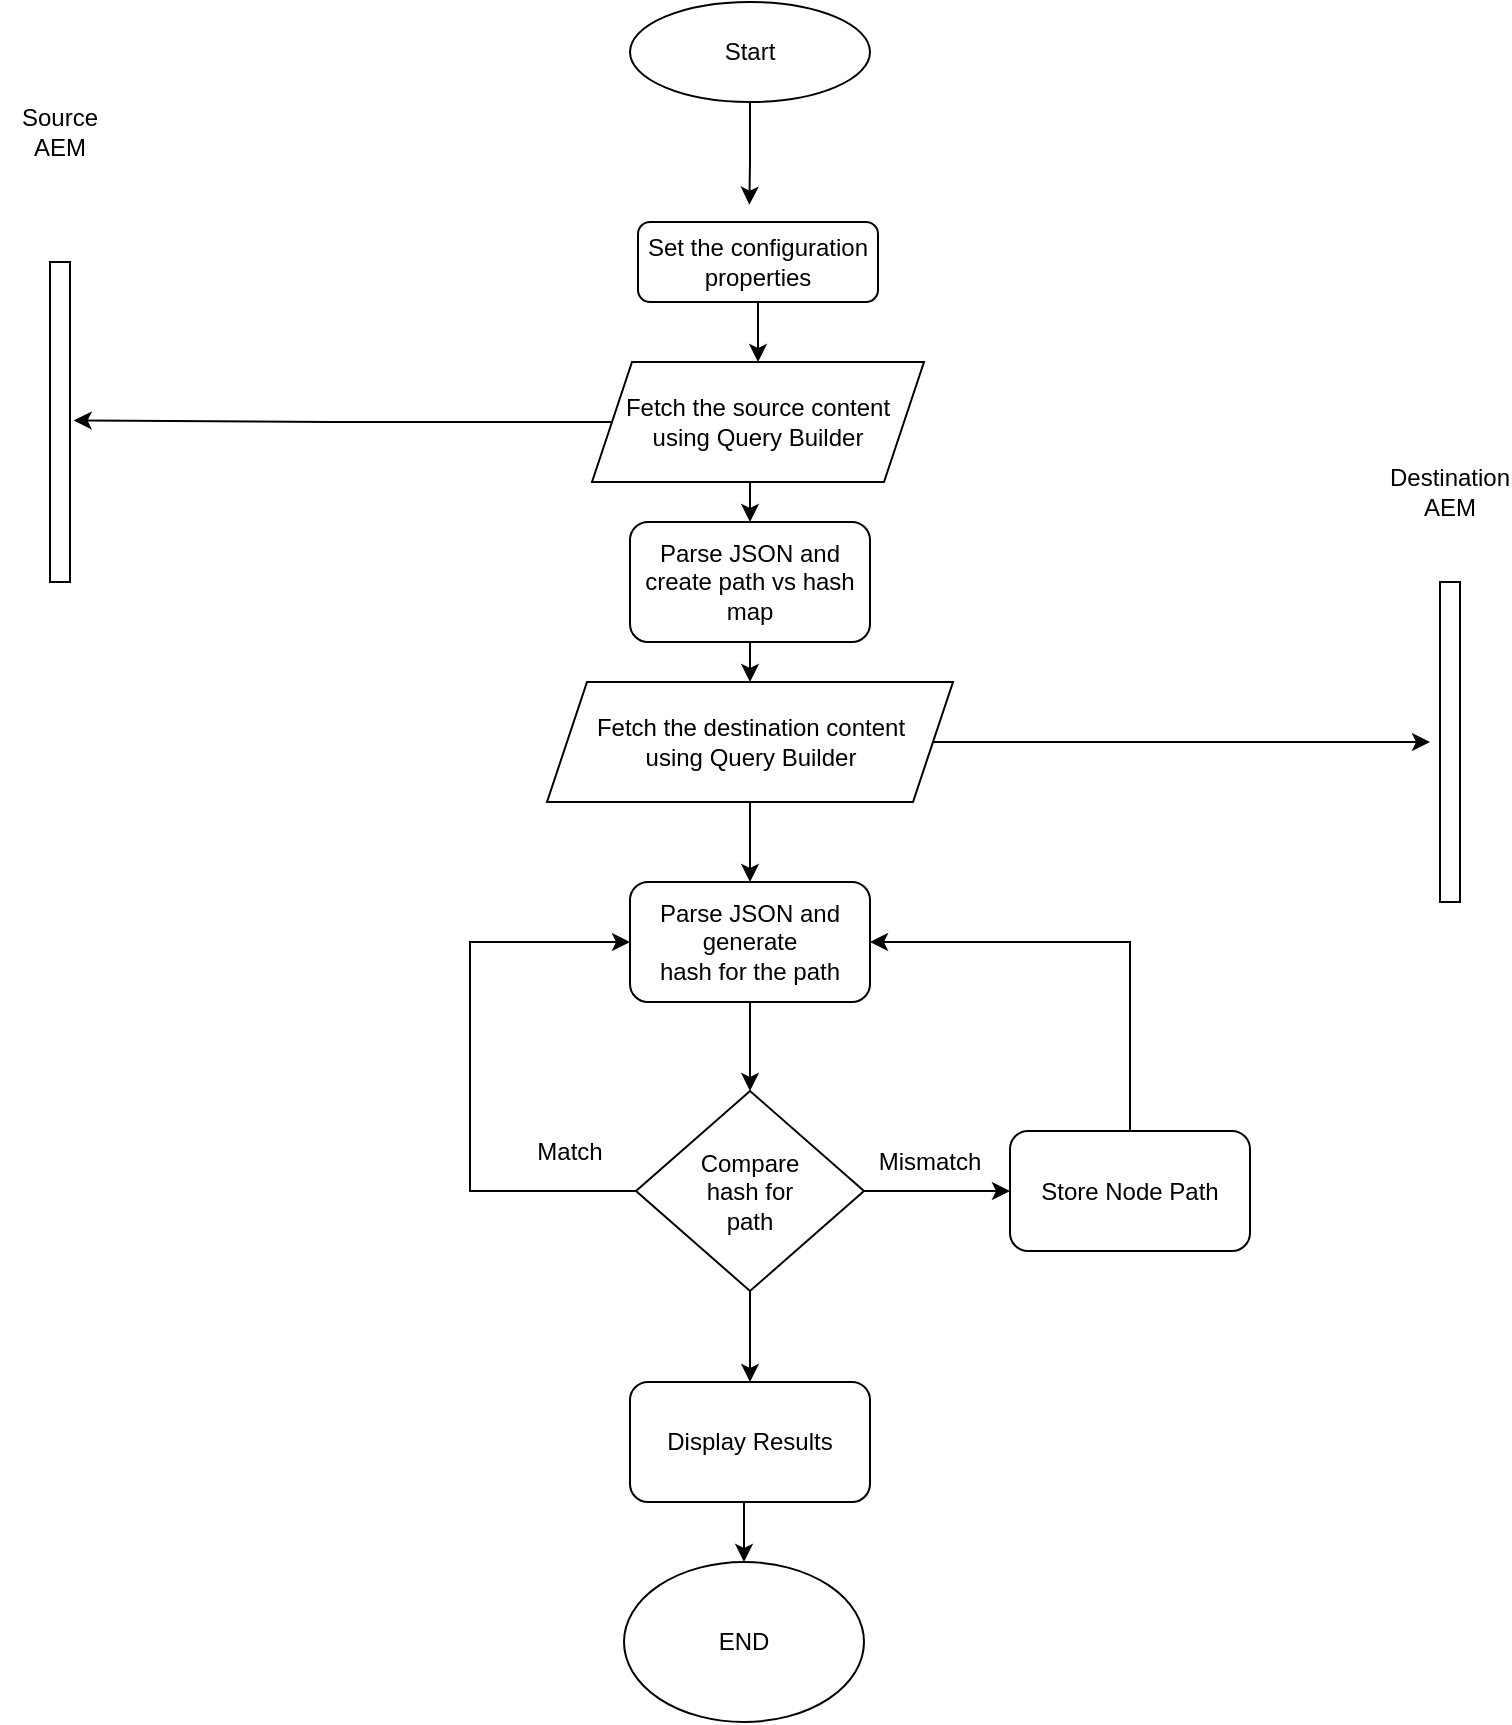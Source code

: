 <mxfile version="20.5.1" type="github">
  <diagram id="C5RBs43oDa-KdzZeNtuy" name="Page-1">
    <mxGraphModel dx="1258" dy="710" grid="1" gridSize="10" guides="1" tooltips="1" connect="1" arrows="1" fold="1" page="1" pageScale="1" pageWidth="827" pageHeight="1169" math="0" shadow="0">
      <root>
        <mxCell id="WIyWlLk6GJQsqaUBKTNV-0" />
        <mxCell id="WIyWlLk6GJQsqaUBKTNV-1" parent="WIyWlLk6GJQsqaUBKTNV-0" />
        <mxCell id="hdA47aOkFjAC-gz0Wqtu-37" style="edgeStyle=orthogonalEdgeStyle;rounded=0;orthogonalLoop=1;jettySize=auto;html=1;exitX=0.5;exitY=1;exitDx=0;exitDy=0;entryX=0.5;entryY=0;entryDx=0;entryDy=0;" edge="1" parent="WIyWlLk6GJQsqaUBKTNV-1" source="WIyWlLk6GJQsqaUBKTNV-3" target="hdA47aOkFjAC-gz0Wqtu-3">
          <mxGeometry relative="1" as="geometry" />
        </mxCell>
        <mxCell id="WIyWlLk6GJQsqaUBKTNV-3" value="Set the configuration properties" style="rounded=1;whiteSpace=wrap;html=1;fontSize=12;glass=0;strokeWidth=1;shadow=0;" parent="WIyWlLk6GJQsqaUBKTNV-1" vertex="1">
          <mxGeometry x="354" y="150" width="120" height="40" as="geometry" />
        </mxCell>
        <mxCell id="hdA47aOkFjAC-gz0Wqtu-0" value="" style="points=[];perimeter=orthogonalPerimeter;rounded=0;shadow=0;strokeWidth=1;" vertex="1" parent="WIyWlLk6GJQsqaUBKTNV-1">
          <mxGeometry x="60" y="170" width="10" height="160" as="geometry" />
        </mxCell>
        <mxCell id="hdA47aOkFjAC-gz0Wqtu-2" value="" style="points=[];perimeter=orthogonalPerimeter;rounded=0;shadow=0;strokeWidth=1;" vertex="1" parent="WIyWlLk6GJQsqaUBKTNV-1">
          <mxGeometry x="755" y="330" width="10" height="160" as="geometry" />
        </mxCell>
        <mxCell id="hdA47aOkFjAC-gz0Wqtu-7" style="edgeStyle=orthogonalEdgeStyle;rounded=0;orthogonalLoop=1;jettySize=auto;html=1;exitX=0;exitY=0.5;exitDx=0;exitDy=0;entryX=1.183;entryY=0.495;entryDx=0;entryDy=0;entryPerimeter=0;" edge="1" parent="WIyWlLk6GJQsqaUBKTNV-1" source="hdA47aOkFjAC-gz0Wqtu-3" target="hdA47aOkFjAC-gz0Wqtu-0">
          <mxGeometry relative="1" as="geometry" />
        </mxCell>
        <mxCell id="hdA47aOkFjAC-gz0Wqtu-15" style="edgeStyle=orthogonalEdgeStyle;rounded=0;orthogonalLoop=1;jettySize=auto;html=1;exitX=0.5;exitY=1;exitDx=0;exitDy=0;entryX=0.5;entryY=0;entryDx=0;entryDy=0;" edge="1" parent="WIyWlLk6GJQsqaUBKTNV-1" source="hdA47aOkFjAC-gz0Wqtu-3" target="hdA47aOkFjAC-gz0Wqtu-11">
          <mxGeometry relative="1" as="geometry" />
        </mxCell>
        <mxCell id="hdA47aOkFjAC-gz0Wqtu-3" value="Fetch the source content&lt;br&gt;using Query Builder" style="shape=parallelogram;perimeter=parallelogramPerimeter;whiteSpace=wrap;html=1;fixedSize=1;" vertex="1" parent="WIyWlLk6GJQsqaUBKTNV-1">
          <mxGeometry x="331" y="220" width="166" height="60" as="geometry" />
        </mxCell>
        <mxCell id="hdA47aOkFjAC-gz0Wqtu-6" style="edgeStyle=orthogonalEdgeStyle;rounded=0;orthogonalLoop=1;jettySize=auto;html=1;entryX=0.464;entryY=-0.216;entryDx=0;entryDy=0;entryPerimeter=0;" edge="1" parent="WIyWlLk6GJQsqaUBKTNV-1" source="hdA47aOkFjAC-gz0Wqtu-5" target="WIyWlLk6GJQsqaUBKTNV-3">
          <mxGeometry relative="1" as="geometry" />
        </mxCell>
        <mxCell id="hdA47aOkFjAC-gz0Wqtu-5" value="Start" style="ellipse;whiteSpace=wrap;html=1;" vertex="1" parent="WIyWlLk6GJQsqaUBKTNV-1">
          <mxGeometry x="350" y="40" width="120" height="50" as="geometry" />
        </mxCell>
        <mxCell id="hdA47aOkFjAC-gz0Wqtu-8" value="Source AEM" style="text;html=1;strokeColor=none;fillColor=none;align=center;verticalAlign=middle;whiteSpace=wrap;rounded=0;" vertex="1" parent="WIyWlLk6GJQsqaUBKTNV-1">
          <mxGeometry x="35" y="90" width="60" height="30" as="geometry" />
        </mxCell>
        <mxCell id="hdA47aOkFjAC-gz0Wqtu-9" value="Destination AEM" style="text;html=1;strokeColor=none;fillColor=none;align=center;verticalAlign=middle;whiteSpace=wrap;rounded=0;" vertex="1" parent="WIyWlLk6GJQsqaUBKTNV-1">
          <mxGeometry x="730" y="270" width="60" height="30" as="geometry" />
        </mxCell>
        <mxCell id="hdA47aOkFjAC-gz0Wqtu-16" style="edgeStyle=orthogonalEdgeStyle;rounded=0;orthogonalLoop=1;jettySize=auto;html=1;exitX=0.5;exitY=1;exitDx=0;exitDy=0;entryX=0.5;entryY=0;entryDx=0;entryDy=0;" edge="1" parent="WIyWlLk6GJQsqaUBKTNV-1" source="hdA47aOkFjAC-gz0Wqtu-11" target="hdA47aOkFjAC-gz0Wqtu-13">
          <mxGeometry relative="1" as="geometry" />
        </mxCell>
        <mxCell id="hdA47aOkFjAC-gz0Wqtu-11" value="Parse JSON and create path vs hash map" style="rounded=1;whiteSpace=wrap;html=1;" vertex="1" parent="WIyWlLk6GJQsqaUBKTNV-1">
          <mxGeometry x="350" y="300" width="120" height="60" as="geometry" />
        </mxCell>
        <mxCell id="hdA47aOkFjAC-gz0Wqtu-18" style="edgeStyle=orthogonalEdgeStyle;rounded=0;orthogonalLoop=1;jettySize=auto;html=1;exitX=1;exitY=0.5;exitDx=0;exitDy=0;" edge="1" parent="WIyWlLk6GJQsqaUBKTNV-1" source="hdA47aOkFjAC-gz0Wqtu-13">
          <mxGeometry relative="1" as="geometry">
            <mxPoint x="750" y="410" as="targetPoint" />
          </mxGeometry>
        </mxCell>
        <mxCell id="hdA47aOkFjAC-gz0Wqtu-38" style="edgeStyle=orthogonalEdgeStyle;rounded=0;orthogonalLoop=1;jettySize=auto;html=1;exitX=0.5;exitY=1;exitDx=0;exitDy=0;" edge="1" parent="WIyWlLk6GJQsqaUBKTNV-1" source="hdA47aOkFjAC-gz0Wqtu-13" target="hdA47aOkFjAC-gz0Wqtu-19">
          <mxGeometry relative="1" as="geometry" />
        </mxCell>
        <mxCell id="hdA47aOkFjAC-gz0Wqtu-13" value="Fetch the destination content&lt;br&gt;using Query Builder" style="shape=parallelogram;perimeter=parallelogramPerimeter;whiteSpace=wrap;html=1;fixedSize=1;" vertex="1" parent="WIyWlLk6GJQsqaUBKTNV-1">
          <mxGeometry x="308.5" y="380" width="203" height="60" as="geometry" />
        </mxCell>
        <mxCell id="hdA47aOkFjAC-gz0Wqtu-22" style="edgeStyle=orthogonalEdgeStyle;rounded=0;orthogonalLoop=1;jettySize=auto;html=1;exitX=0.5;exitY=1;exitDx=0;exitDy=0;entryX=0.5;entryY=0;entryDx=0;entryDy=0;" edge="1" parent="WIyWlLk6GJQsqaUBKTNV-1" source="hdA47aOkFjAC-gz0Wqtu-19" target="hdA47aOkFjAC-gz0Wqtu-21">
          <mxGeometry relative="1" as="geometry" />
        </mxCell>
        <mxCell id="hdA47aOkFjAC-gz0Wqtu-19" value="Parse JSON and generate&lt;br&gt;hash for the path" style="rounded=1;whiteSpace=wrap;html=1;" vertex="1" parent="WIyWlLk6GJQsqaUBKTNV-1">
          <mxGeometry x="350" y="480" width="120" height="60" as="geometry" />
        </mxCell>
        <mxCell id="hdA47aOkFjAC-gz0Wqtu-23" style="edgeStyle=orthogonalEdgeStyle;rounded=0;orthogonalLoop=1;jettySize=auto;html=1;exitX=0;exitY=0.5;exitDx=0;exitDy=0;entryX=0;entryY=0.5;entryDx=0;entryDy=0;" edge="1" parent="WIyWlLk6GJQsqaUBKTNV-1" source="hdA47aOkFjAC-gz0Wqtu-21" target="hdA47aOkFjAC-gz0Wqtu-19">
          <mxGeometry relative="1" as="geometry">
            <Array as="points">
              <mxPoint x="270" y="635" />
              <mxPoint x="270" y="510" />
            </Array>
          </mxGeometry>
        </mxCell>
        <mxCell id="hdA47aOkFjAC-gz0Wqtu-29" style="edgeStyle=orthogonalEdgeStyle;rounded=0;orthogonalLoop=1;jettySize=auto;html=1;exitX=0.5;exitY=1;exitDx=0;exitDy=0;entryX=0.5;entryY=0;entryDx=0;entryDy=0;" edge="1" parent="WIyWlLk6GJQsqaUBKTNV-1" source="hdA47aOkFjAC-gz0Wqtu-21" target="hdA47aOkFjAC-gz0Wqtu-30">
          <mxGeometry relative="1" as="geometry">
            <mxPoint x="414" y="710" as="targetPoint" />
          </mxGeometry>
        </mxCell>
        <mxCell id="hdA47aOkFjAC-gz0Wqtu-33" style="edgeStyle=orthogonalEdgeStyle;rounded=0;orthogonalLoop=1;jettySize=auto;html=1;exitX=1;exitY=0.5;exitDx=0;exitDy=0;entryX=0;entryY=0.5;entryDx=0;entryDy=0;" edge="1" parent="WIyWlLk6GJQsqaUBKTNV-1" source="hdA47aOkFjAC-gz0Wqtu-21" target="hdA47aOkFjAC-gz0Wqtu-32">
          <mxGeometry relative="1" as="geometry" />
        </mxCell>
        <mxCell id="hdA47aOkFjAC-gz0Wqtu-21" value="Compare &lt;br&gt;hash for &lt;br&gt;path" style="rhombus;whiteSpace=wrap;html=1;" vertex="1" parent="WIyWlLk6GJQsqaUBKTNV-1">
          <mxGeometry x="353" y="584.5" width="114" height="100" as="geometry" />
        </mxCell>
        <mxCell id="hdA47aOkFjAC-gz0Wqtu-24" value="Match" style="text;html=1;strokeColor=none;fillColor=none;align=center;verticalAlign=middle;whiteSpace=wrap;rounded=0;" vertex="1" parent="WIyWlLk6GJQsqaUBKTNV-1">
          <mxGeometry x="290" y="600" width="60" height="30" as="geometry" />
        </mxCell>
        <mxCell id="hdA47aOkFjAC-gz0Wqtu-28" value="END" style="ellipse;whiteSpace=wrap;html=1;" vertex="1" parent="WIyWlLk6GJQsqaUBKTNV-1">
          <mxGeometry x="347" y="820" width="120" height="80" as="geometry" />
        </mxCell>
        <mxCell id="hdA47aOkFjAC-gz0Wqtu-31" style="edgeStyle=orthogonalEdgeStyle;rounded=0;orthogonalLoop=1;jettySize=auto;html=1;exitX=0.5;exitY=1;exitDx=0;exitDy=0;entryX=0.5;entryY=0;entryDx=0;entryDy=0;" edge="1" parent="WIyWlLk6GJQsqaUBKTNV-1" source="hdA47aOkFjAC-gz0Wqtu-30" target="hdA47aOkFjAC-gz0Wqtu-28">
          <mxGeometry relative="1" as="geometry" />
        </mxCell>
        <mxCell id="hdA47aOkFjAC-gz0Wqtu-30" value="Display Results" style="rounded=1;whiteSpace=wrap;html=1;" vertex="1" parent="WIyWlLk6GJQsqaUBKTNV-1">
          <mxGeometry x="350" y="730" width="120" height="60" as="geometry" />
        </mxCell>
        <mxCell id="hdA47aOkFjAC-gz0Wqtu-36" style="edgeStyle=orthogonalEdgeStyle;rounded=0;orthogonalLoop=1;jettySize=auto;html=1;exitX=0.5;exitY=0;exitDx=0;exitDy=0;entryX=1;entryY=0.5;entryDx=0;entryDy=0;" edge="1" parent="WIyWlLk6GJQsqaUBKTNV-1" source="hdA47aOkFjAC-gz0Wqtu-32" target="hdA47aOkFjAC-gz0Wqtu-19">
          <mxGeometry relative="1" as="geometry" />
        </mxCell>
        <mxCell id="hdA47aOkFjAC-gz0Wqtu-32" value="Store Node Path" style="rounded=1;whiteSpace=wrap;html=1;" vertex="1" parent="WIyWlLk6GJQsqaUBKTNV-1">
          <mxGeometry x="540" y="604.5" width="120" height="60" as="geometry" />
        </mxCell>
        <mxCell id="hdA47aOkFjAC-gz0Wqtu-34" value="Mismatch" style="text;html=1;strokeColor=none;fillColor=none;align=center;verticalAlign=middle;whiteSpace=wrap;rounded=0;" vertex="1" parent="WIyWlLk6GJQsqaUBKTNV-1">
          <mxGeometry x="470" y="604.5" width="60" height="30" as="geometry" />
        </mxCell>
      </root>
    </mxGraphModel>
  </diagram>
</mxfile>
